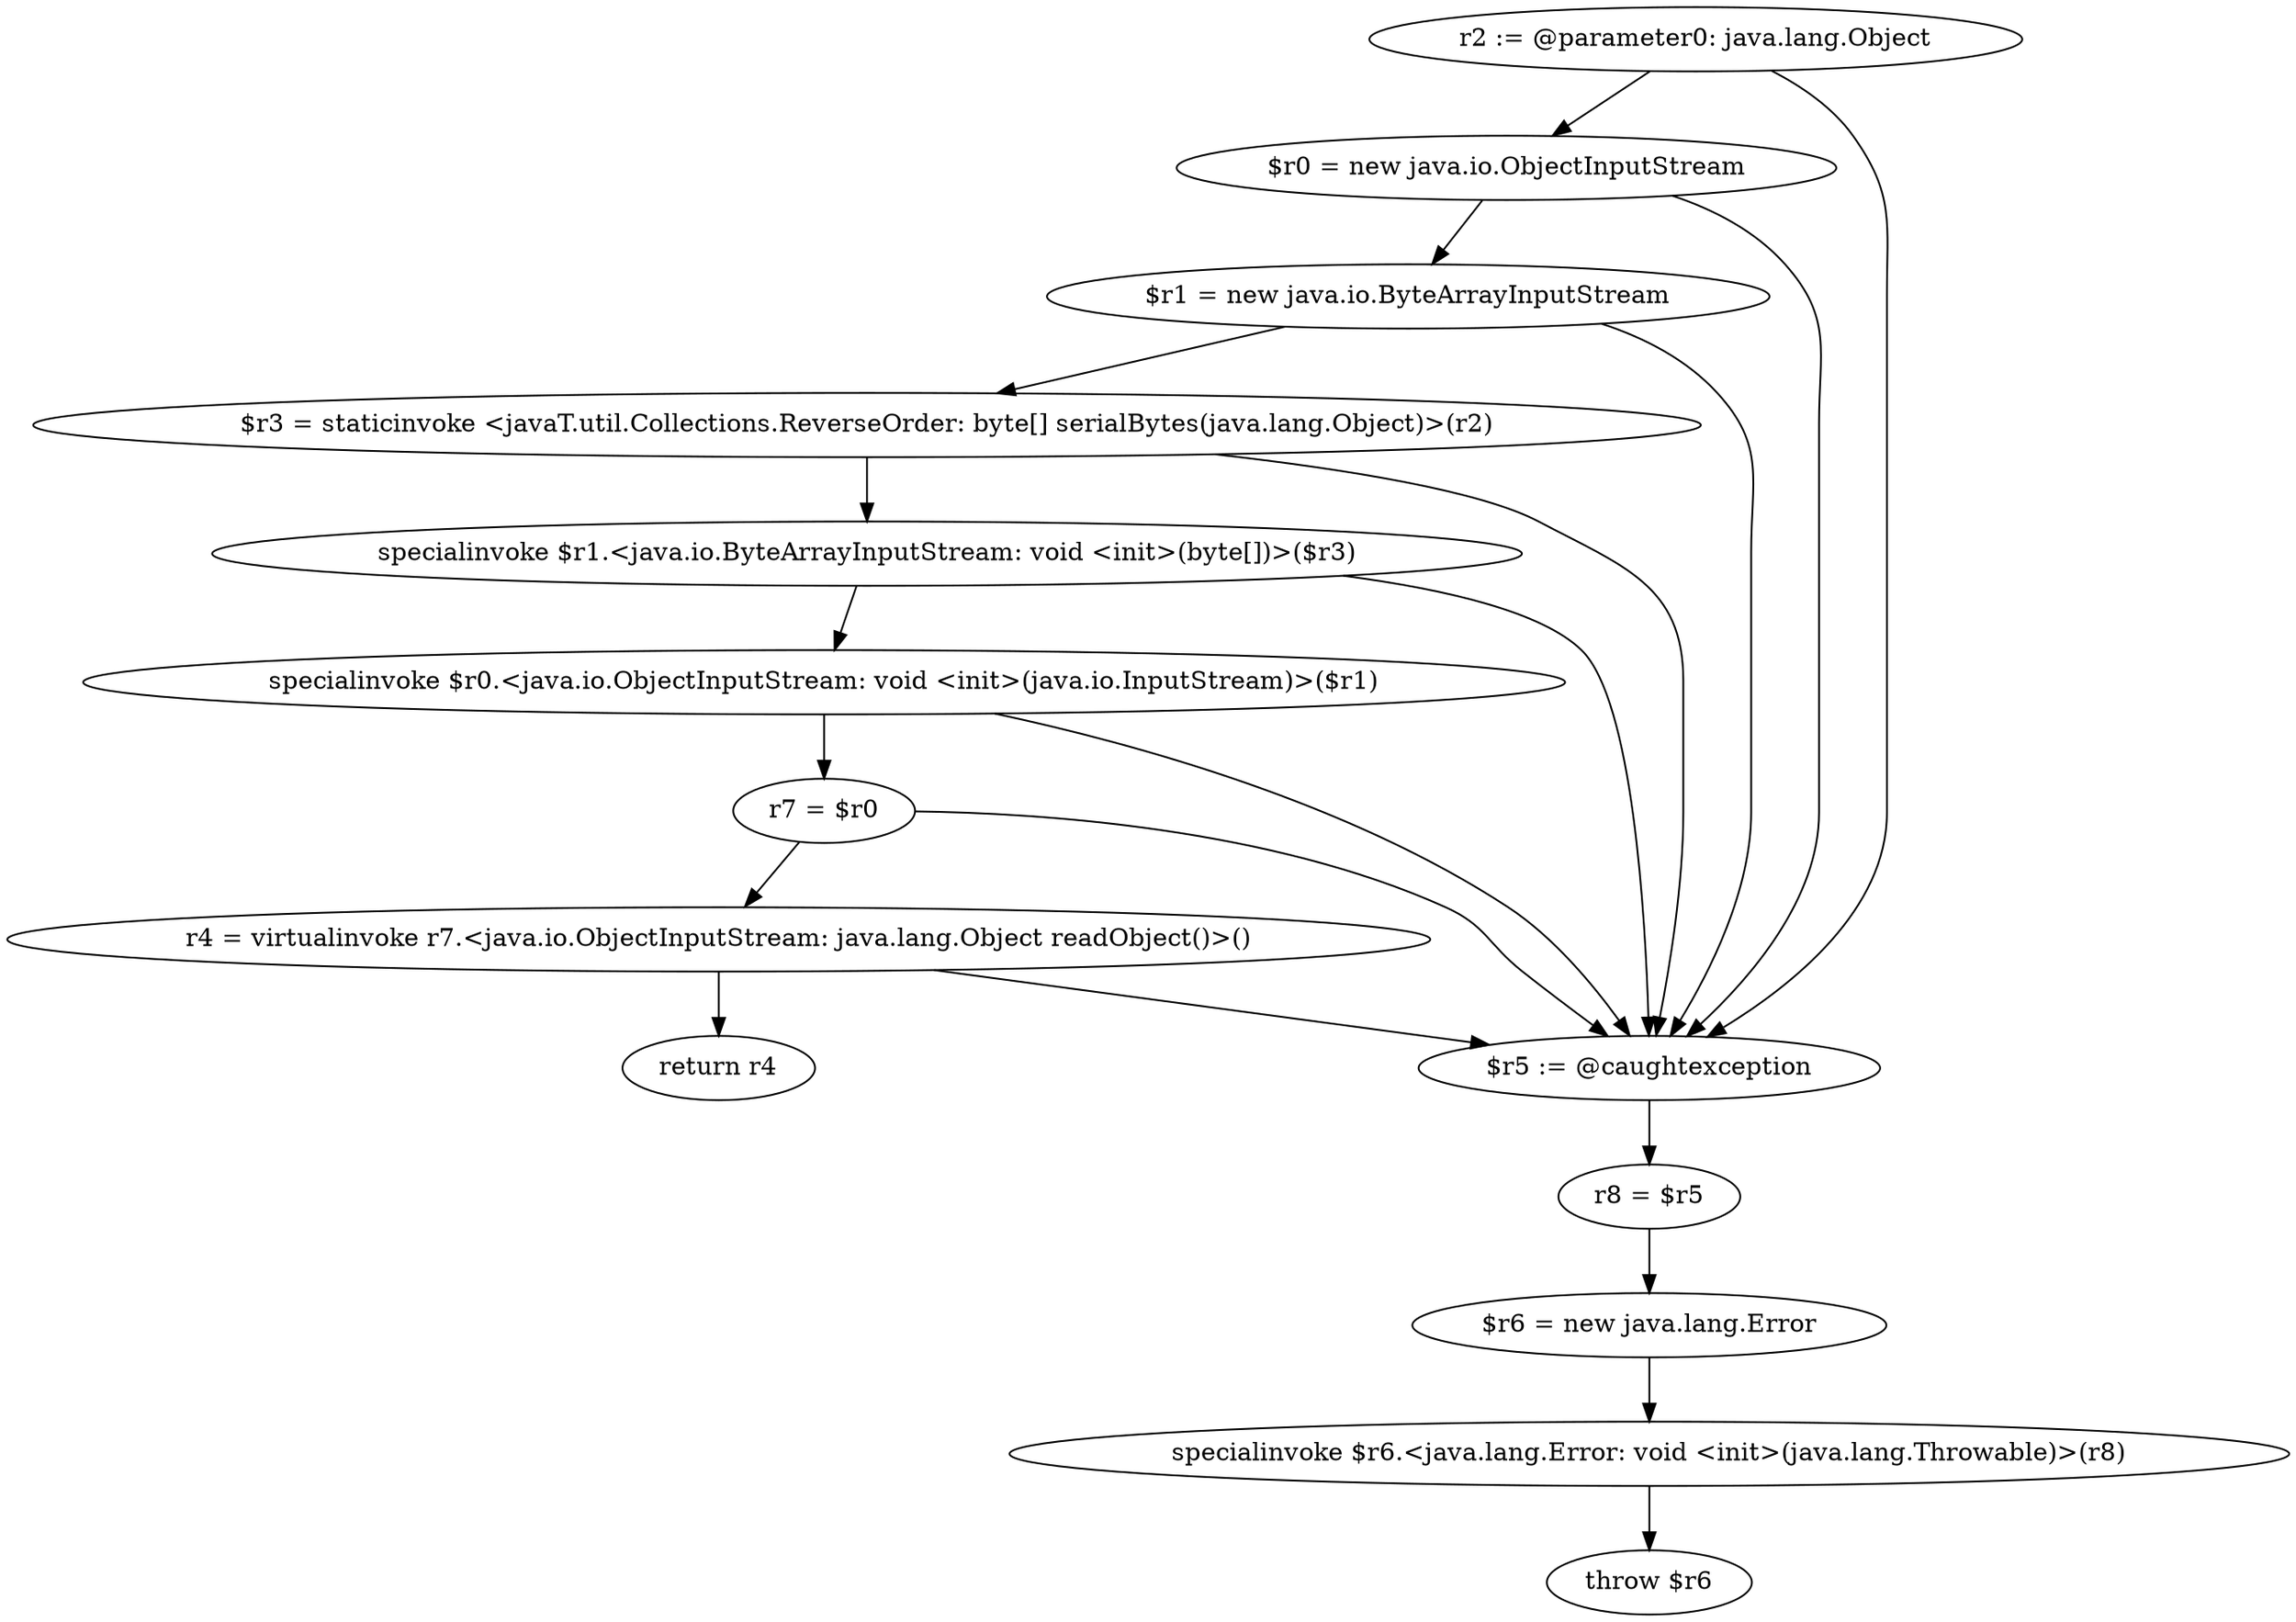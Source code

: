 digraph "unitGraph" {
    "r2 := @parameter0: java.lang.Object"
    "$r0 = new java.io.ObjectInputStream"
    "$r1 = new java.io.ByteArrayInputStream"
    "$r3 = staticinvoke <javaT.util.Collections.ReverseOrder: byte[] serialBytes(java.lang.Object)>(r2)"
    "specialinvoke $r1.<java.io.ByteArrayInputStream: void <init>(byte[])>($r3)"
    "specialinvoke $r0.<java.io.ObjectInputStream: void <init>(java.io.InputStream)>($r1)"
    "r7 = $r0"
    "r4 = virtualinvoke r7.<java.io.ObjectInputStream: java.lang.Object readObject()>()"
    "return r4"
    "$r5 := @caughtexception"
    "r8 = $r5"
    "$r6 = new java.lang.Error"
    "specialinvoke $r6.<java.lang.Error: void <init>(java.lang.Throwable)>(r8)"
    "throw $r6"
    "r2 := @parameter0: java.lang.Object"->"$r0 = new java.io.ObjectInputStream";
    "r2 := @parameter0: java.lang.Object"->"$r5 := @caughtexception";
    "$r0 = new java.io.ObjectInputStream"->"$r1 = new java.io.ByteArrayInputStream";
    "$r0 = new java.io.ObjectInputStream"->"$r5 := @caughtexception";
    "$r1 = new java.io.ByteArrayInputStream"->"$r3 = staticinvoke <javaT.util.Collections.ReverseOrder: byte[] serialBytes(java.lang.Object)>(r2)";
    "$r1 = new java.io.ByteArrayInputStream"->"$r5 := @caughtexception";
    "$r3 = staticinvoke <javaT.util.Collections.ReverseOrder: byte[] serialBytes(java.lang.Object)>(r2)"->"specialinvoke $r1.<java.io.ByteArrayInputStream: void <init>(byte[])>($r3)";
    "$r3 = staticinvoke <javaT.util.Collections.ReverseOrder: byte[] serialBytes(java.lang.Object)>(r2)"->"$r5 := @caughtexception";
    "specialinvoke $r1.<java.io.ByteArrayInputStream: void <init>(byte[])>($r3)"->"specialinvoke $r0.<java.io.ObjectInputStream: void <init>(java.io.InputStream)>($r1)";
    "specialinvoke $r1.<java.io.ByteArrayInputStream: void <init>(byte[])>($r3)"->"$r5 := @caughtexception";
    "specialinvoke $r0.<java.io.ObjectInputStream: void <init>(java.io.InputStream)>($r1)"->"r7 = $r0";
    "specialinvoke $r0.<java.io.ObjectInputStream: void <init>(java.io.InputStream)>($r1)"->"$r5 := @caughtexception";
    "r7 = $r0"->"r4 = virtualinvoke r7.<java.io.ObjectInputStream: java.lang.Object readObject()>()";
    "r7 = $r0"->"$r5 := @caughtexception";
    "r4 = virtualinvoke r7.<java.io.ObjectInputStream: java.lang.Object readObject()>()"->"return r4";
    "r4 = virtualinvoke r7.<java.io.ObjectInputStream: java.lang.Object readObject()>()"->"$r5 := @caughtexception";
    "$r5 := @caughtexception"->"r8 = $r5";
    "r8 = $r5"->"$r6 = new java.lang.Error";
    "$r6 = new java.lang.Error"->"specialinvoke $r6.<java.lang.Error: void <init>(java.lang.Throwable)>(r8)";
    "specialinvoke $r6.<java.lang.Error: void <init>(java.lang.Throwable)>(r8)"->"throw $r6";
}
